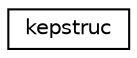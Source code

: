 digraph "Graphical Class Hierarchy"
{
 // INTERACTIVE_SVG=YES
  edge [fontname="Helvetica",fontsize="10",labelfontname="Helvetica",labelfontsize="10"];
  node [fontname="Helvetica",fontsize="10",shape=record];
  rankdir="LR";
  Node0 [label="kepstruc",height=0.2,width=0.4,color="black", fillcolor="white", style="filled",URL="$structkepstruc.html",tooltip="Classical elements structure. "];
}
